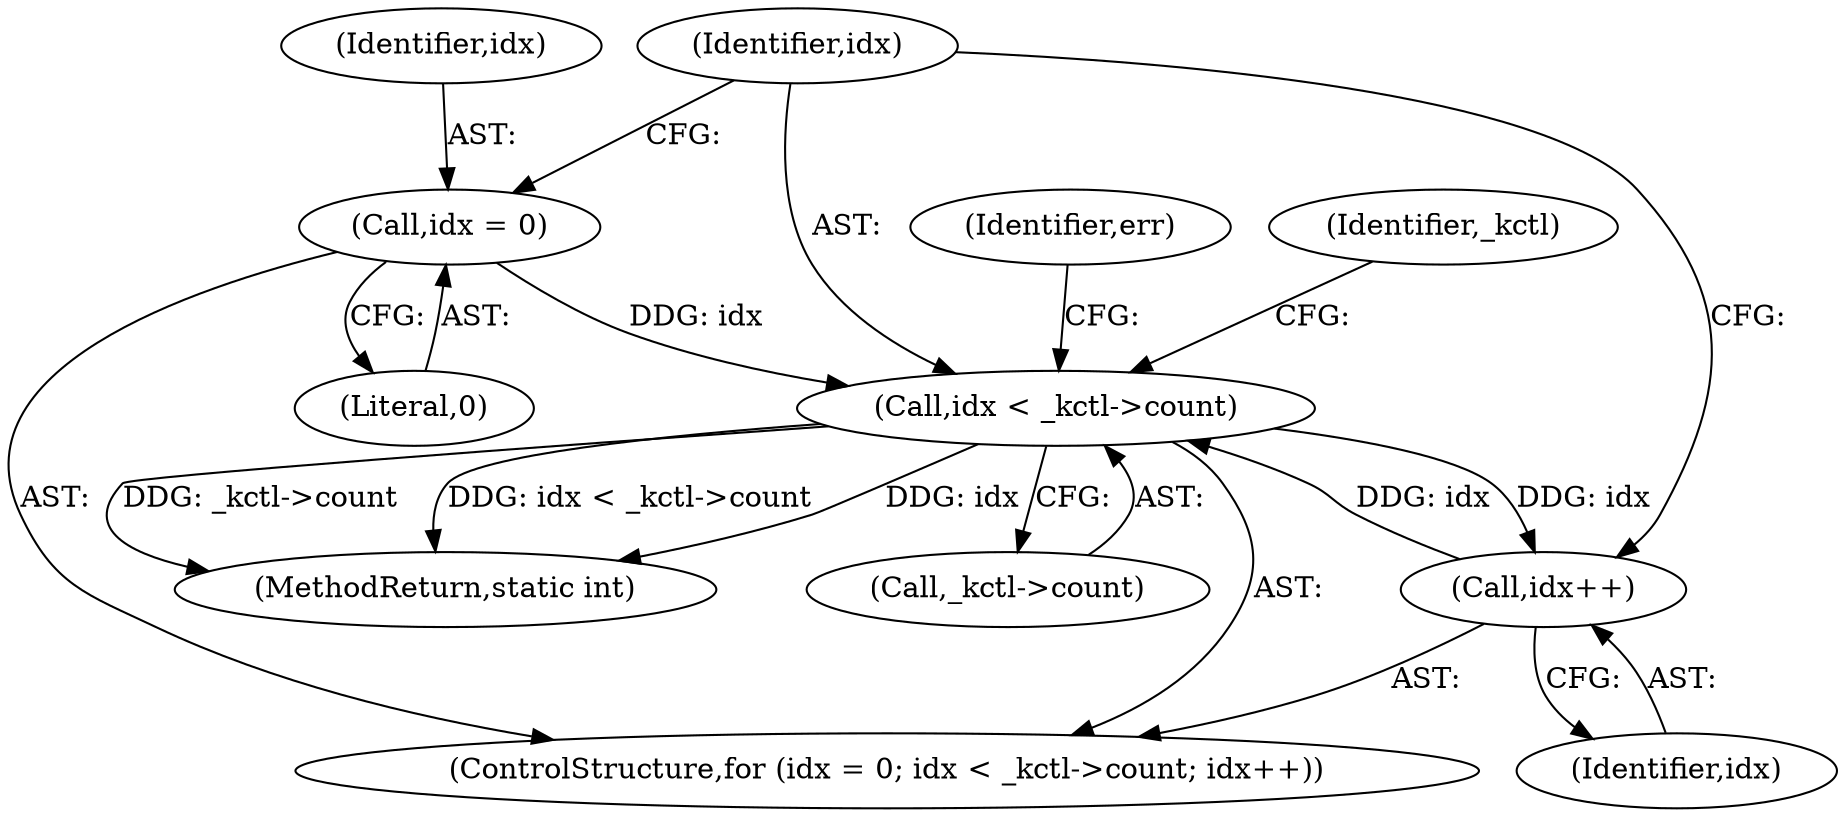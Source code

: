 digraph "0_linux_82262a46627bebb0febcc26664746c25cef08563@pointer" {
"1000465" [label="(Call,idx < _kctl->count)"];
"1000462" [label="(Call,idx = 0)"];
"1000470" [label="(Call,idx++)"];
"1000465" [label="(Call,idx < _kctl->count)"];
"1000508" [label="(MethodReturn,static int)"];
"1000462" [label="(Call,idx = 0)"];
"1000482" [label="(Identifier,err)"];
"1000465" [label="(Call,idx < _kctl->count)"];
"1000461" [label="(ControlStructure,for (idx = 0; idx < _kctl->count; idx++))"];
"1000470" [label="(Call,idx++)"];
"1000464" [label="(Literal,0)"];
"1000476" [label="(Identifier,_kctl)"];
"1000471" [label="(Identifier,idx)"];
"1000463" [label="(Identifier,idx)"];
"1000467" [label="(Call,_kctl->count)"];
"1000466" [label="(Identifier,idx)"];
"1000465" -> "1000461"  [label="AST: "];
"1000465" -> "1000467"  [label="CFG: "];
"1000466" -> "1000465"  [label="AST: "];
"1000467" -> "1000465"  [label="AST: "];
"1000476" -> "1000465"  [label="CFG: "];
"1000482" -> "1000465"  [label="CFG: "];
"1000465" -> "1000508"  [label="DDG: _kctl->count"];
"1000465" -> "1000508"  [label="DDG: idx < _kctl->count"];
"1000465" -> "1000508"  [label="DDG: idx"];
"1000462" -> "1000465"  [label="DDG: idx"];
"1000470" -> "1000465"  [label="DDG: idx"];
"1000465" -> "1000470"  [label="DDG: idx"];
"1000462" -> "1000461"  [label="AST: "];
"1000462" -> "1000464"  [label="CFG: "];
"1000463" -> "1000462"  [label="AST: "];
"1000464" -> "1000462"  [label="AST: "];
"1000466" -> "1000462"  [label="CFG: "];
"1000470" -> "1000461"  [label="AST: "];
"1000470" -> "1000471"  [label="CFG: "];
"1000471" -> "1000470"  [label="AST: "];
"1000466" -> "1000470"  [label="CFG: "];
}
